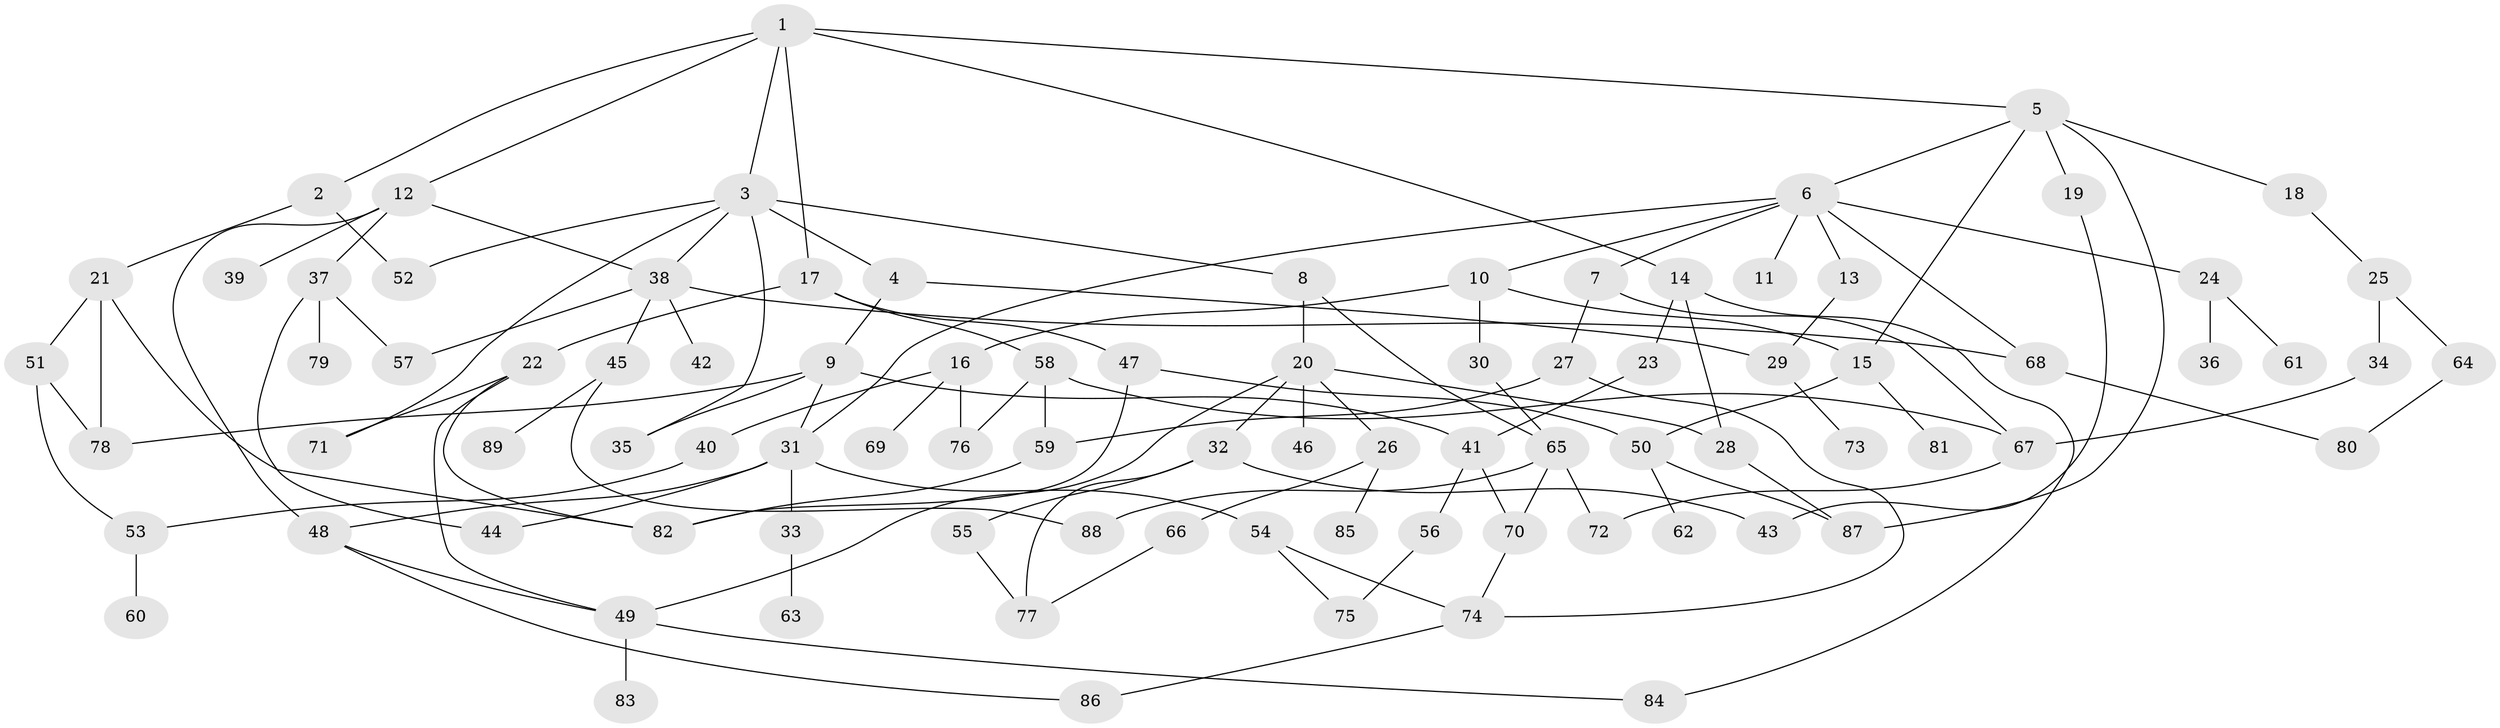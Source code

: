 // coarse degree distribution, {10: 0.018518518518518517, 3: 0.2037037037037037, 7: 0.018518518518518517, 4: 0.2222222222222222, 6: 0.05555555555555555, 5: 0.12962962962962962, 2: 0.18518518518518517, 1: 0.16666666666666666}
// Generated by graph-tools (version 1.1) at 2025/36/03/04/25 23:36:10]
// undirected, 89 vertices, 129 edges
graph export_dot {
  node [color=gray90,style=filled];
  1;
  2;
  3;
  4;
  5;
  6;
  7;
  8;
  9;
  10;
  11;
  12;
  13;
  14;
  15;
  16;
  17;
  18;
  19;
  20;
  21;
  22;
  23;
  24;
  25;
  26;
  27;
  28;
  29;
  30;
  31;
  32;
  33;
  34;
  35;
  36;
  37;
  38;
  39;
  40;
  41;
  42;
  43;
  44;
  45;
  46;
  47;
  48;
  49;
  50;
  51;
  52;
  53;
  54;
  55;
  56;
  57;
  58;
  59;
  60;
  61;
  62;
  63;
  64;
  65;
  66;
  67;
  68;
  69;
  70;
  71;
  72;
  73;
  74;
  75;
  76;
  77;
  78;
  79;
  80;
  81;
  82;
  83;
  84;
  85;
  86;
  87;
  88;
  89;
  1 -- 2;
  1 -- 3;
  1 -- 5;
  1 -- 12;
  1 -- 14;
  1 -- 17;
  2 -- 21;
  2 -- 52;
  3 -- 4;
  3 -- 8;
  3 -- 35;
  3 -- 38;
  3 -- 52;
  3 -- 71;
  4 -- 9;
  4 -- 29;
  5 -- 6;
  5 -- 18;
  5 -- 19;
  5 -- 15;
  5 -- 87;
  6 -- 7;
  6 -- 10;
  6 -- 11;
  6 -- 13;
  6 -- 24;
  6 -- 31;
  6 -- 68;
  7 -- 27;
  7 -- 67;
  8 -- 20;
  8 -- 65;
  9 -- 41;
  9 -- 78;
  9 -- 31;
  9 -- 35;
  10 -- 15;
  10 -- 16;
  10 -- 30;
  12 -- 37;
  12 -- 39;
  12 -- 48;
  12 -- 38;
  13 -- 29;
  14 -- 23;
  14 -- 28;
  14 -- 84;
  15 -- 50;
  15 -- 81;
  16 -- 40;
  16 -- 69;
  16 -- 76;
  17 -- 22;
  17 -- 47;
  17 -- 58;
  18 -- 25;
  19 -- 43;
  20 -- 26;
  20 -- 32;
  20 -- 46;
  20 -- 49;
  20 -- 28;
  21 -- 51;
  21 -- 78;
  21 -- 82;
  22 -- 82;
  22 -- 71;
  22 -- 49;
  23 -- 41;
  24 -- 36;
  24 -- 61;
  25 -- 34;
  25 -- 64;
  26 -- 66;
  26 -- 85;
  27 -- 59;
  27 -- 74;
  28 -- 87;
  29 -- 73;
  30 -- 65;
  31 -- 33;
  31 -- 48;
  31 -- 54;
  31 -- 44;
  32 -- 43;
  32 -- 55;
  32 -- 77;
  33 -- 63;
  34 -- 67;
  37 -- 44;
  37 -- 57;
  37 -- 79;
  38 -- 42;
  38 -- 45;
  38 -- 68;
  38 -- 57;
  40 -- 53;
  41 -- 56;
  41 -- 70;
  45 -- 88;
  45 -- 89;
  47 -- 82;
  47 -- 50;
  48 -- 49;
  48 -- 86;
  49 -- 83;
  49 -- 84;
  50 -- 62;
  50 -- 87;
  51 -- 53;
  51 -- 78;
  53 -- 60;
  54 -- 74;
  54 -- 75;
  55 -- 77;
  56 -- 75;
  58 -- 59;
  58 -- 76;
  58 -- 67;
  59 -- 82;
  64 -- 80;
  65 -- 88;
  65 -- 70;
  65 -- 72;
  66 -- 77;
  67 -- 72;
  68 -- 80;
  70 -- 74;
  74 -- 86;
}

